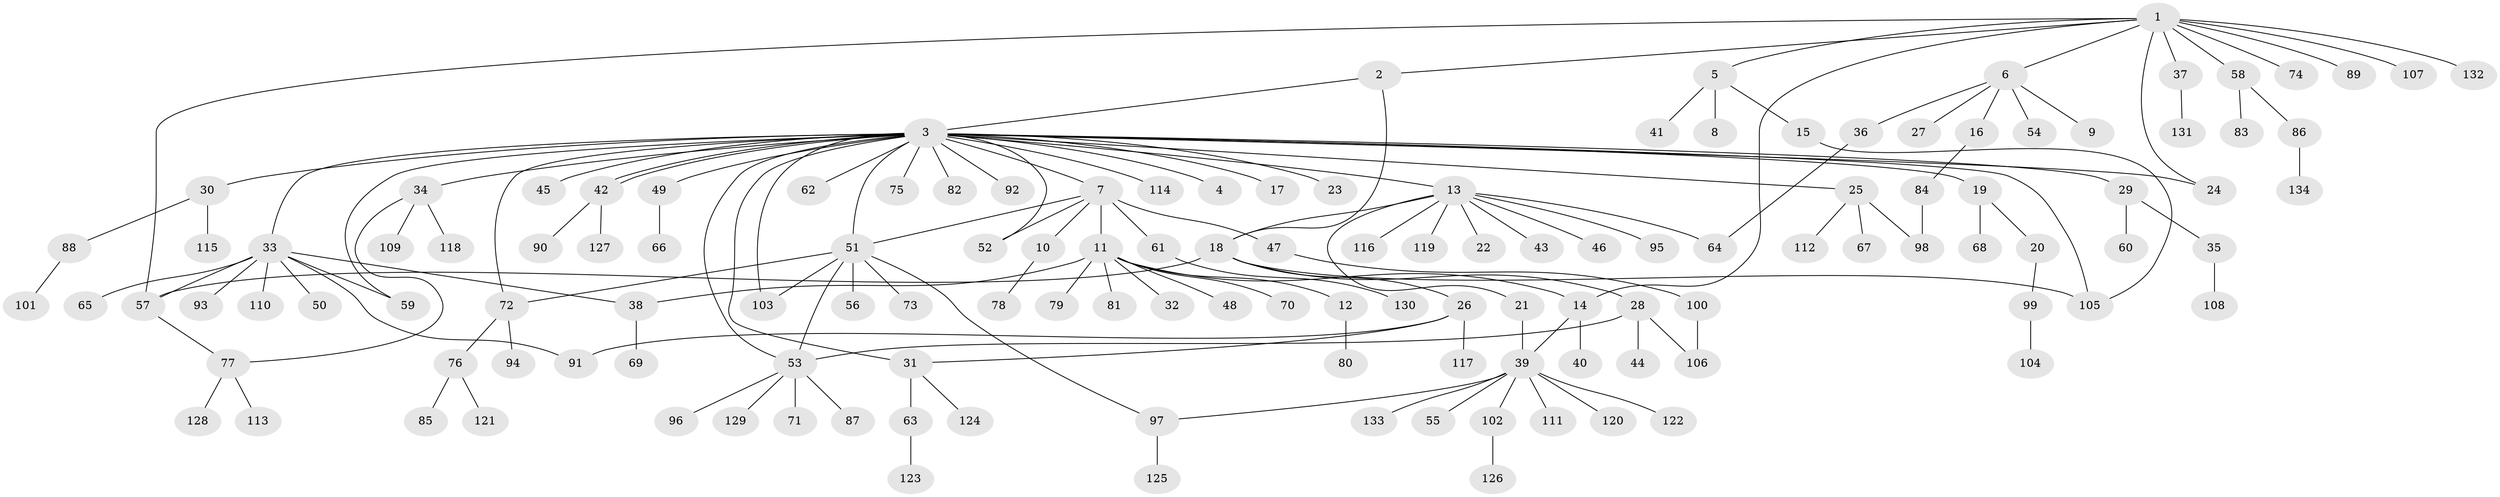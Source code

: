 // Generated by graph-tools (version 1.1) at 2025/11/02/27/25 16:11:15]
// undirected, 134 vertices, 157 edges
graph export_dot {
graph [start="1"]
  node [color=gray90,style=filled];
  1;
  2;
  3;
  4;
  5;
  6;
  7;
  8;
  9;
  10;
  11;
  12;
  13;
  14;
  15;
  16;
  17;
  18;
  19;
  20;
  21;
  22;
  23;
  24;
  25;
  26;
  27;
  28;
  29;
  30;
  31;
  32;
  33;
  34;
  35;
  36;
  37;
  38;
  39;
  40;
  41;
  42;
  43;
  44;
  45;
  46;
  47;
  48;
  49;
  50;
  51;
  52;
  53;
  54;
  55;
  56;
  57;
  58;
  59;
  60;
  61;
  62;
  63;
  64;
  65;
  66;
  67;
  68;
  69;
  70;
  71;
  72;
  73;
  74;
  75;
  76;
  77;
  78;
  79;
  80;
  81;
  82;
  83;
  84;
  85;
  86;
  87;
  88;
  89;
  90;
  91;
  92;
  93;
  94;
  95;
  96;
  97;
  98;
  99;
  100;
  101;
  102;
  103;
  104;
  105;
  106;
  107;
  108;
  109;
  110;
  111;
  112;
  113;
  114;
  115;
  116;
  117;
  118;
  119;
  120;
  121;
  122;
  123;
  124;
  125;
  126;
  127;
  128;
  129;
  130;
  131;
  132;
  133;
  134;
  1 -- 2;
  1 -- 5;
  1 -- 6;
  1 -- 14;
  1 -- 24;
  1 -- 37;
  1 -- 57;
  1 -- 58;
  1 -- 74;
  1 -- 89;
  1 -- 107;
  1 -- 132;
  2 -- 3;
  2 -- 18;
  3 -- 4;
  3 -- 7;
  3 -- 13;
  3 -- 17;
  3 -- 19;
  3 -- 23;
  3 -- 24;
  3 -- 25;
  3 -- 29;
  3 -- 30;
  3 -- 31;
  3 -- 33;
  3 -- 34;
  3 -- 42;
  3 -- 42;
  3 -- 45;
  3 -- 49;
  3 -- 51;
  3 -- 52;
  3 -- 53;
  3 -- 59;
  3 -- 62;
  3 -- 72;
  3 -- 75;
  3 -- 82;
  3 -- 92;
  3 -- 103;
  3 -- 105;
  3 -- 114;
  5 -- 8;
  5 -- 15;
  5 -- 41;
  6 -- 9;
  6 -- 16;
  6 -- 27;
  6 -- 36;
  6 -- 54;
  7 -- 10;
  7 -- 11;
  7 -- 47;
  7 -- 51;
  7 -- 52;
  7 -- 61;
  10 -- 78;
  11 -- 12;
  11 -- 14;
  11 -- 32;
  11 -- 38;
  11 -- 48;
  11 -- 70;
  11 -- 79;
  11 -- 81;
  12 -- 80;
  13 -- 18;
  13 -- 21;
  13 -- 22;
  13 -- 43;
  13 -- 46;
  13 -- 64;
  13 -- 95;
  13 -- 116;
  13 -- 119;
  14 -- 39;
  14 -- 40;
  15 -- 105;
  16 -- 84;
  18 -- 26;
  18 -- 28;
  18 -- 57;
  18 -- 105;
  19 -- 20;
  19 -- 68;
  20 -- 99;
  21 -- 39;
  25 -- 67;
  25 -- 98;
  25 -- 112;
  26 -- 31;
  26 -- 91;
  26 -- 117;
  28 -- 44;
  28 -- 53;
  28 -- 106;
  29 -- 35;
  29 -- 60;
  30 -- 88;
  30 -- 115;
  31 -- 63;
  31 -- 124;
  33 -- 38;
  33 -- 50;
  33 -- 57;
  33 -- 59;
  33 -- 65;
  33 -- 91;
  33 -- 93;
  33 -- 110;
  34 -- 77;
  34 -- 109;
  34 -- 118;
  35 -- 108;
  36 -- 64;
  37 -- 131;
  38 -- 69;
  39 -- 55;
  39 -- 97;
  39 -- 102;
  39 -- 111;
  39 -- 120;
  39 -- 122;
  39 -- 133;
  42 -- 90;
  42 -- 127;
  47 -- 100;
  49 -- 66;
  51 -- 53;
  51 -- 56;
  51 -- 72;
  51 -- 73;
  51 -- 97;
  51 -- 103;
  53 -- 71;
  53 -- 87;
  53 -- 96;
  53 -- 129;
  57 -- 77;
  58 -- 83;
  58 -- 86;
  61 -- 130;
  63 -- 123;
  72 -- 76;
  72 -- 94;
  76 -- 85;
  76 -- 121;
  77 -- 113;
  77 -- 128;
  84 -- 98;
  86 -- 134;
  88 -- 101;
  97 -- 125;
  99 -- 104;
  100 -- 106;
  102 -- 126;
}
